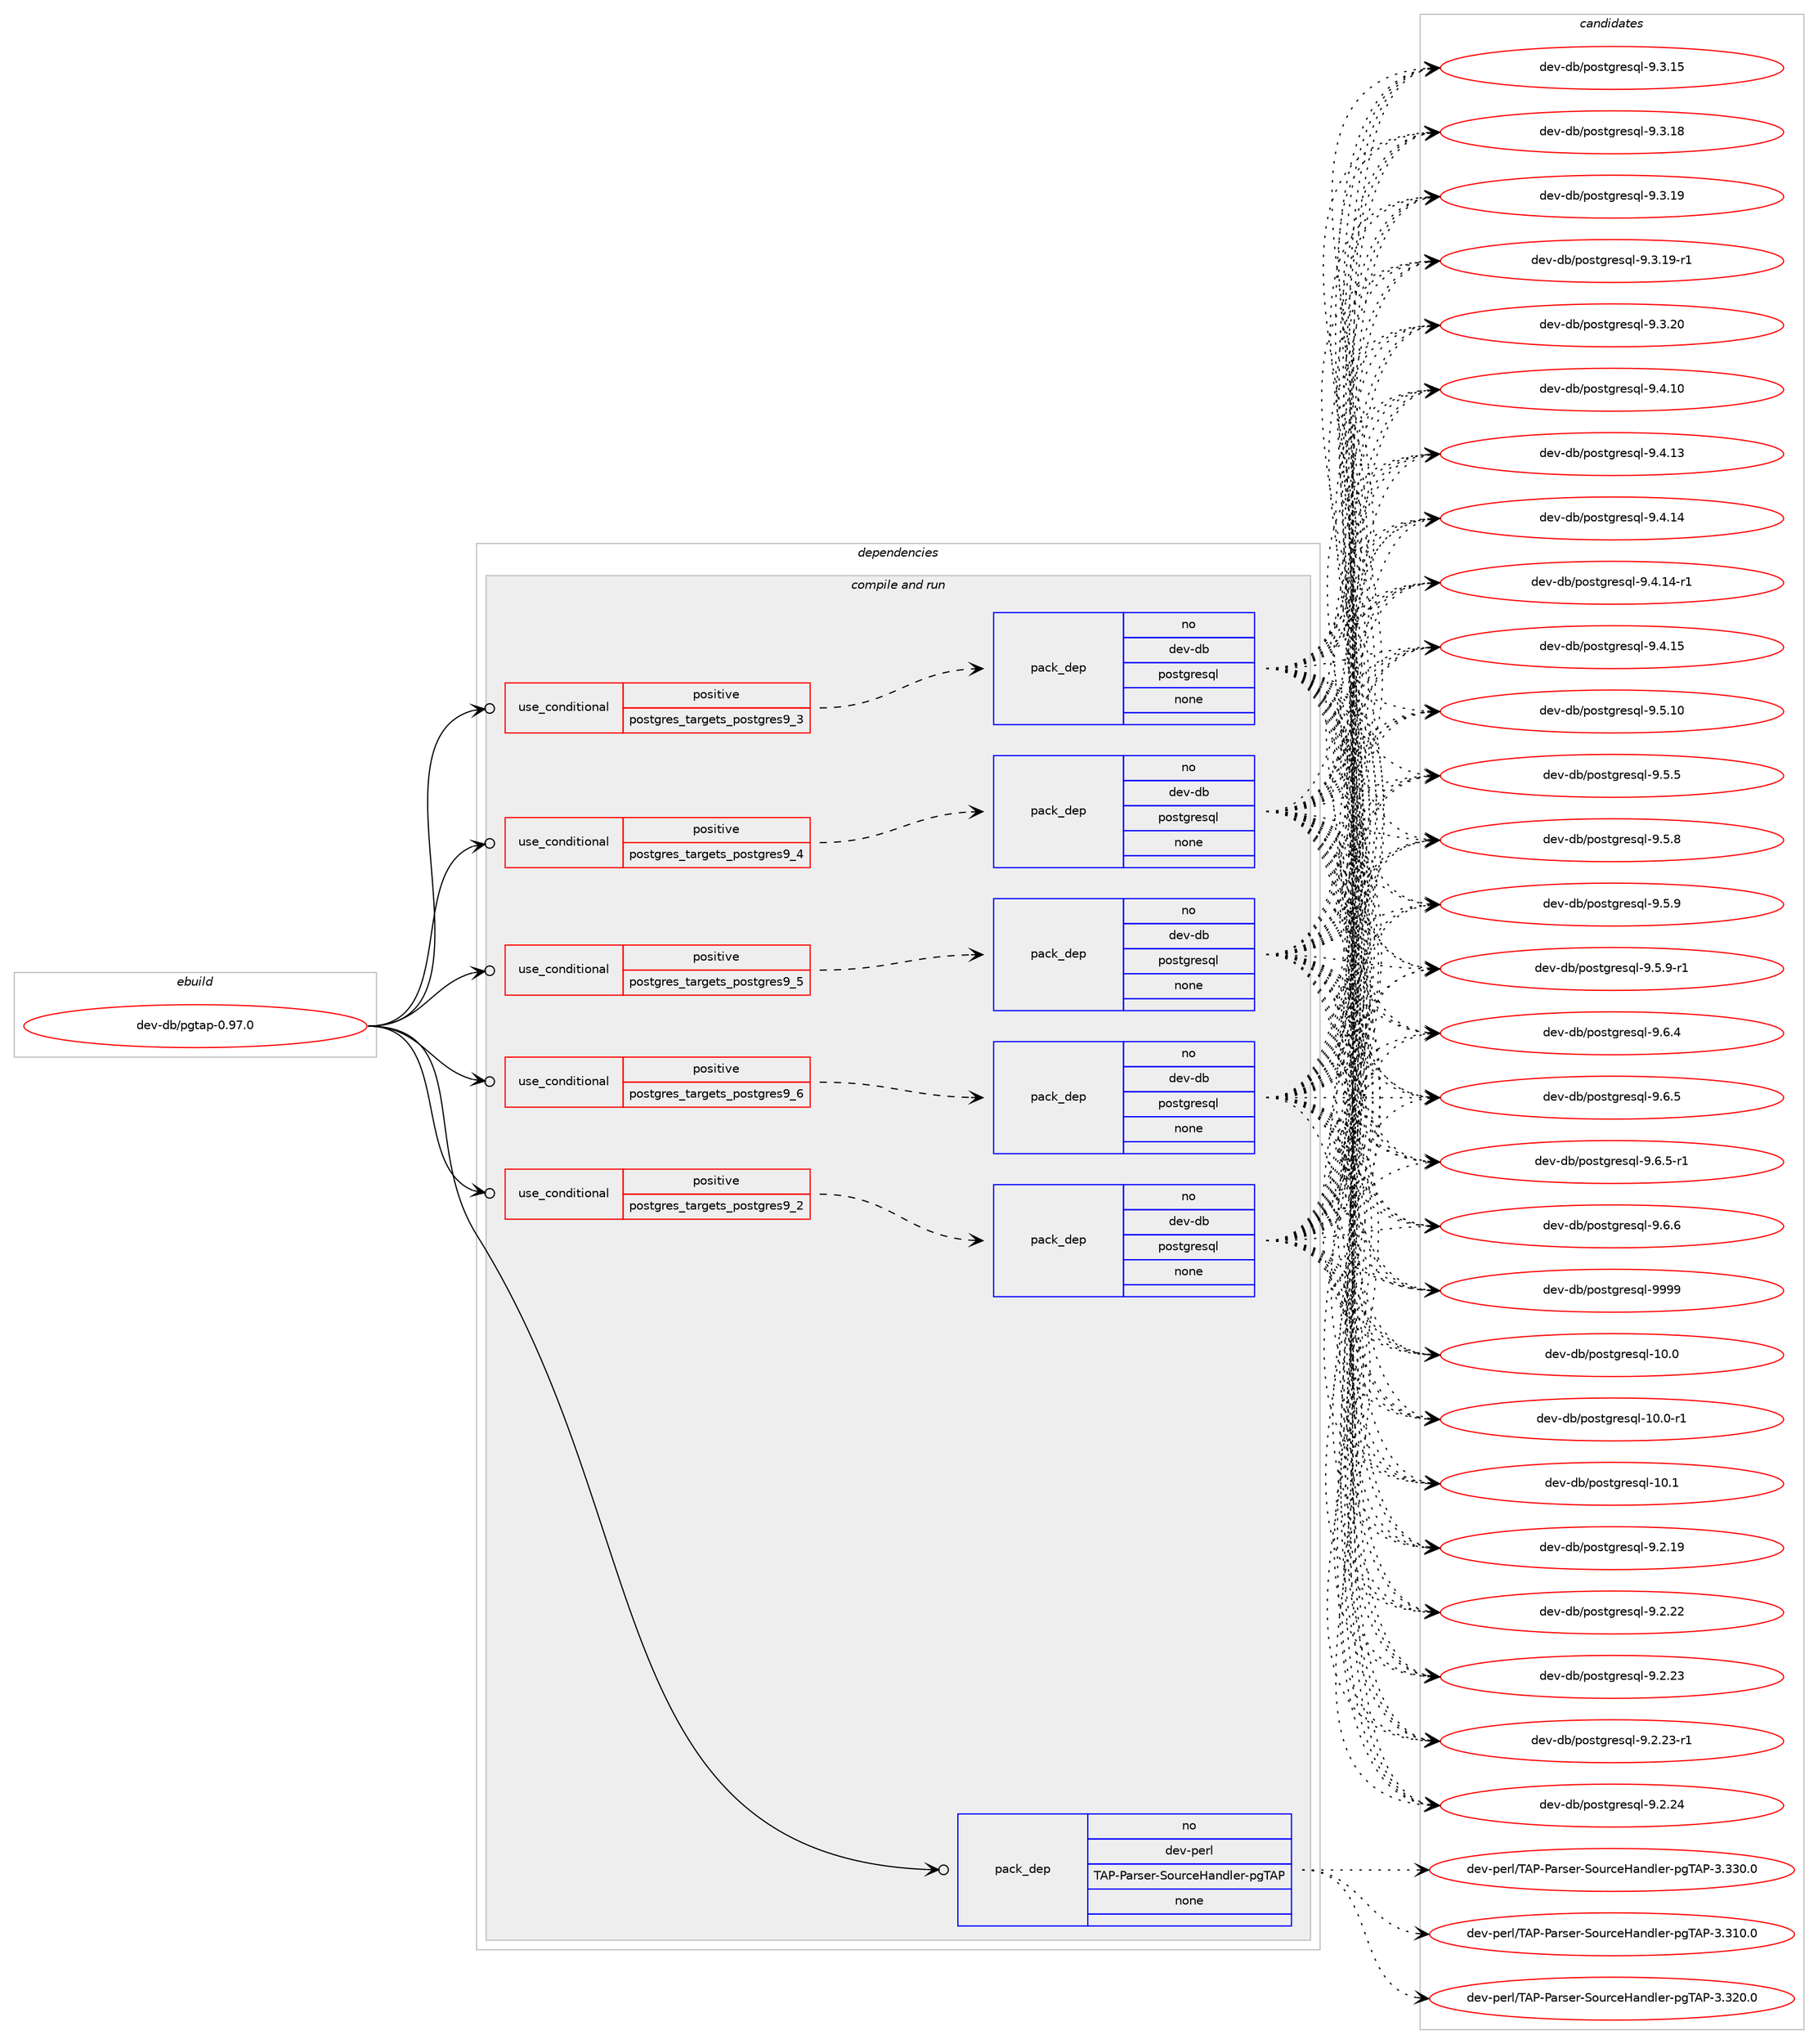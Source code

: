 digraph prolog {

# *************
# Graph options
# *************

newrank=true;
concentrate=true;
compound=true;
graph [rankdir=LR,fontname=Helvetica,fontsize=10,ranksep=1.5];#, ranksep=2.5, nodesep=0.2];
edge  [arrowhead=vee];
node  [fontname=Helvetica,fontsize=10];

# **********
# The ebuild
# **********

subgraph cluster_leftcol {
color=gray;
rank=same;
label=<<i>ebuild</i>>;
id [label="dev-db/pgtap-0.97.0", color=red, width=4, href="../dev-db/pgtap-0.97.0.svg"];
}

# ****************
# The dependencies
# ****************

subgraph cluster_midcol {
color=gray;
label=<<i>dependencies</i>>;
subgraph cluster_compile {
fillcolor="#eeeeee";
style=filled;
label=<<i>compile</i>>;
}
subgraph cluster_compileandrun {
fillcolor="#eeeeee";
style=filled;
label=<<i>compile and run</i>>;
subgraph cond16539 {
dependency68818 [label=<<TABLE BORDER="0" CELLBORDER="1" CELLSPACING="0" CELLPADDING="4"><TR><TD ROWSPAN="3" CELLPADDING="10">use_conditional</TD></TR><TR><TD>positive</TD></TR><TR><TD>postgres_targets_postgres9_2</TD></TR></TABLE>>, shape=none, color=red];
subgraph pack50754 {
dependency68819 [label=<<TABLE BORDER="0" CELLBORDER="1" CELLSPACING="0" CELLPADDING="4" WIDTH="220"><TR><TD ROWSPAN="6" CELLPADDING="30">pack_dep</TD></TR><TR><TD WIDTH="110">no</TD></TR><TR><TD>dev-db</TD></TR><TR><TD>postgresql</TD></TR><TR><TD>none</TD></TR><TR><TD></TD></TR></TABLE>>, shape=none, color=blue];
}
dependency68818:e -> dependency68819:w [weight=20,style="dashed",arrowhead="vee"];
}
id:e -> dependency68818:w [weight=20,style="solid",arrowhead="odotvee"];
subgraph cond16540 {
dependency68820 [label=<<TABLE BORDER="0" CELLBORDER="1" CELLSPACING="0" CELLPADDING="4"><TR><TD ROWSPAN="3" CELLPADDING="10">use_conditional</TD></TR><TR><TD>positive</TD></TR><TR><TD>postgres_targets_postgres9_3</TD></TR></TABLE>>, shape=none, color=red];
subgraph pack50755 {
dependency68821 [label=<<TABLE BORDER="0" CELLBORDER="1" CELLSPACING="0" CELLPADDING="4" WIDTH="220"><TR><TD ROWSPAN="6" CELLPADDING="30">pack_dep</TD></TR><TR><TD WIDTH="110">no</TD></TR><TR><TD>dev-db</TD></TR><TR><TD>postgresql</TD></TR><TR><TD>none</TD></TR><TR><TD></TD></TR></TABLE>>, shape=none, color=blue];
}
dependency68820:e -> dependency68821:w [weight=20,style="dashed",arrowhead="vee"];
}
id:e -> dependency68820:w [weight=20,style="solid",arrowhead="odotvee"];
subgraph cond16541 {
dependency68822 [label=<<TABLE BORDER="0" CELLBORDER="1" CELLSPACING="0" CELLPADDING="4"><TR><TD ROWSPAN="3" CELLPADDING="10">use_conditional</TD></TR><TR><TD>positive</TD></TR><TR><TD>postgres_targets_postgres9_4</TD></TR></TABLE>>, shape=none, color=red];
subgraph pack50756 {
dependency68823 [label=<<TABLE BORDER="0" CELLBORDER="1" CELLSPACING="0" CELLPADDING="4" WIDTH="220"><TR><TD ROWSPAN="6" CELLPADDING="30">pack_dep</TD></TR><TR><TD WIDTH="110">no</TD></TR><TR><TD>dev-db</TD></TR><TR><TD>postgresql</TD></TR><TR><TD>none</TD></TR><TR><TD></TD></TR></TABLE>>, shape=none, color=blue];
}
dependency68822:e -> dependency68823:w [weight=20,style="dashed",arrowhead="vee"];
}
id:e -> dependency68822:w [weight=20,style="solid",arrowhead="odotvee"];
subgraph cond16542 {
dependency68824 [label=<<TABLE BORDER="0" CELLBORDER="1" CELLSPACING="0" CELLPADDING="4"><TR><TD ROWSPAN="3" CELLPADDING="10">use_conditional</TD></TR><TR><TD>positive</TD></TR><TR><TD>postgres_targets_postgres9_5</TD></TR></TABLE>>, shape=none, color=red];
subgraph pack50757 {
dependency68825 [label=<<TABLE BORDER="0" CELLBORDER="1" CELLSPACING="0" CELLPADDING="4" WIDTH="220"><TR><TD ROWSPAN="6" CELLPADDING="30">pack_dep</TD></TR><TR><TD WIDTH="110">no</TD></TR><TR><TD>dev-db</TD></TR><TR><TD>postgresql</TD></TR><TR><TD>none</TD></TR><TR><TD></TD></TR></TABLE>>, shape=none, color=blue];
}
dependency68824:e -> dependency68825:w [weight=20,style="dashed",arrowhead="vee"];
}
id:e -> dependency68824:w [weight=20,style="solid",arrowhead="odotvee"];
subgraph cond16543 {
dependency68826 [label=<<TABLE BORDER="0" CELLBORDER="1" CELLSPACING="0" CELLPADDING="4"><TR><TD ROWSPAN="3" CELLPADDING="10">use_conditional</TD></TR><TR><TD>positive</TD></TR><TR><TD>postgres_targets_postgres9_6</TD></TR></TABLE>>, shape=none, color=red];
subgraph pack50758 {
dependency68827 [label=<<TABLE BORDER="0" CELLBORDER="1" CELLSPACING="0" CELLPADDING="4" WIDTH="220"><TR><TD ROWSPAN="6" CELLPADDING="30">pack_dep</TD></TR><TR><TD WIDTH="110">no</TD></TR><TR><TD>dev-db</TD></TR><TR><TD>postgresql</TD></TR><TR><TD>none</TD></TR><TR><TD></TD></TR></TABLE>>, shape=none, color=blue];
}
dependency68826:e -> dependency68827:w [weight=20,style="dashed",arrowhead="vee"];
}
id:e -> dependency68826:w [weight=20,style="solid",arrowhead="odotvee"];
subgraph pack50759 {
dependency68828 [label=<<TABLE BORDER="0" CELLBORDER="1" CELLSPACING="0" CELLPADDING="4" WIDTH="220"><TR><TD ROWSPAN="6" CELLPADDING="30">pack_dep</TD></TR><TR><TD WIDTH="110">no</TD></TR><TR><TD>dev-perl</TD></TR><TR><TD>TAP-Parser-SourceHandler-pgTAP</TD></TR><TR><TD>none</TD></TR><TR><TD></TD></TR></TABLE>>, shape=none, color=blue];
}
id:e -> dependency68828:w [weight=20,style="solid",arrowhead="odotvee"];
}
subgraph cluster_run {
fillcolor="#eeeeee";
style=filled;
label=<<i>run</i>>;
}
}

# **************
# The candidates
# **************

subgraph cluster_choices {
rank=same;
color=gray;
label=<<i>candidates</i>>;

subgraph choice50754 {
color=black;
nodesep=1;
choice1001011184510098471121111151161031141011151131084549484648 [label="dev-db/postgresql-10.0", color=red, width=4,href="../dev-db/postgresql-10.0.svg"];
choice10010111845100984711211111511610311410111511310845494846484511449 [label="dev-db/postgresql-10.0-r1", color=red, width=4,href="../dev-db/postgresql-10.0-r1.svg"];
choice1001011184510098471121111151161031141011151131084549484649 [label="dev-db/postgresql-10.1", color=red, width=4,href="../dev-db/postgresql-10.1.svg"];
choice10010111845100984711211111511610311410111511310845574650464957 [label="dev-db/postgresql-9.2.19", color=red, width=4,href="../dev-db/postgresql-9.2.19.svg"];
choice10010111845100984711211111511610311410111511310845574650465050 [label="dev-db/postgresql-9.2.22", color=red, width=4,href="../dev-db/postgresql-9.2.22.svg"];
choice10010111845100984711211111511610311410111511310845574650465051 [label="dev-db/postgresql-9.2.23", color=red, width=4,href="../dev-db/postgresql-9.2.23.svg"];
choice100101118451009847112111115116103114101115113108455746504650514511449 [label="dev-db/postgresql-9.2.23-r1", color=red, width=4,href="../dev-db/postgresql-9.2.23-r1.svg"];
choice10010111845100984711211111511610311410111511310845574650465052 [label="dev-db/postgresql-9.2.24", color=red, width=4,href="../dev-db/postgresql-9.2.24.svg"];
choice10010111845100984711211111511610311410111511310845574651464953 [label="dev-db/postgresql-9.3.15", color=red, width=4,href="../dev-db/postgresql-9.3.15.svg"];
choice10010111845100984711211111511610311410111511310845574651464956 [label="dev-db/postgresql-9.3.18", color=red, width=4,href="../dev-db/postgresql-9.3.18.svg"];
choice10010111845100984711211111511610311410111511310845574651464957 [label="dev-db/postgresql-9.3.19", color=red, width=4,href="../dev-db/postgresql-9.3.19.svg"];
choice100101118451009847112111115116103114101115113108455746514649574511449 [label="dev-db/postgresql-9.3.19-r1", color=red, width=4,href="../dev-db/postgresql-9.3.19-r1.svg"];
choice10010111845100984711211111511610311410111511310845574651465048 [label="dev-db/postgresql-9.3.20", color=red, width=4,href="../dev-db/postgresql-9.3.20.svg"];
choice10010111845100984711211111511610311410111511310845574652464948 [label="dev-db/postgresql-9.4.10", color=red, width=4,href="../dev-db/postgresql-9.4.10.svg"];
choice10010111845100984711211111511610311410111511310845574652464951 [label="dev-db/postgresql-9.4.13", color=red, width=4,href="../dev-db/postgresql-9.4.13.svg"];
choice10010111845100984711211111511610311410111511310845574652464952 [label="dev-db/postgresql-9.4.14", color=red, width=4,href="../dev-db/postgresql-9.4.14.svg"];
choice100101118451009847112111115116103114101115113108455746524649524511449 [label="dev-db/postgresql-9.4.14-r1", color=red, width=4,href="../dev-db/postgresql-9.4.14-r1.svg"];
choice10010111845100984711211111511610311410111511310845574652464953 [label="dev-db/postgresql-9.4.15", color=red, width=4,href="../dev-db/postgresql-9.4.15.svg"];
choice10010111845100984711211111511610311410111511310845574653464948 [label="dev-db/postgresql-9.5.10", color=red, width=4,href="../dev-db/postgresql-9.5.10.svg"];
choice100101118451009847112111115116103114101115113108455746534653 [label="dev-db/postgresql-9.5.5", color=red, width=4,href="../dev-db/postgresql-9.5.5.svg"];
choice100101118451009847112111115116103114101115113108455746534656 [label="dev-db/postgresql-9.5.8", color=red, width=4,href="../dev-db/postgresql-9.5.8.svg"];
choice100101118451009847112111115116103114101115113108455746534657 [label="dev-db/postgresql-9.5.9", color=red, width=4,href="../dev-db/postgresql-9.5.9.svg"];
choice1001011184510098471121111151161031141011151131084557465346574511449 [label="dev-db/postgresql-9.5.9-r1", color=red, width=4,href="../dev-db/postgresql-9.5.9-r1.svg"];
choice100101118451009847112111115116103114101115113108455746544652 [label="dev-db/postgresql-9.6.4", color=red, width=4,href="../dev-db/postgresql-9.6.4.svg"];
choice100101118451009847112111115116103114101115113108455746544653 [label="dev-db/postgresql-9.6.5", color=red, width=4,href="../dev-db/postgresql-9.6.5.svg"];
choice1001011184510098471121111151161031141011151131084557465446534511449 [label="dev-db/postgresql-9.6.5-r1", color=red, width=4,href="../dev-db/postgresql-9.6.5-r1.svg"];
choice100101118451009847112111115116103114101115113108455746544654 [label="dev-db/postgresql-9.6.6", color=red, width=4,href="../dev-db/postgresql-9.6.6.svg"];
choice1001011184510098471121111151161031141011151131084557575757 [label="dev-db/postgresql-9999", color=red, width=4,href="../dev-db/postgresql-9999.svg"];
dependency68819:e -> choice1001011184510098471121111151161031141011151131084549484648:w [style=dotted,weight="100"];
dependency68819:e -> choice10010111845100984711211111511610311410111511310845494846484511449:w [style=dotted,weight="100"];
dependency68819:e -> choice1001011184510098471121111151161031141011151131084549484649:w [style=dotted,weight="100"];
dependency68819:e -> choice10010111845100984711211111511610311410111511310845574650464957:w [style=dotted,weight="100"];
dependency68819:e -> choice10010111845100984711211111511610311410111511310845574650465050:w [style=dotted,weight="100"];
dependency68819:e -> choice10010111845100984711211111511610311410111511310845574650465051:w [style=dotted,weight="100"];
dependency68819:e -> choice100101118451009847112111115116103114101115113108455746504650514511449:w [style=dotted,weight="100"];
dependency68819:e -> choice10010111845100984711211111511610311410111511310845574650465052:w [style=dotted,weight="100"];
dependency68819:e -> choice10010111845100984711211111511610311410111511310845574651464953:w [style=dotted,weight="100"];
dependency68819:e -> choice10010111845100984711211111511610311410111511310845574651464956:w [style=dotted,weight="100"];
dependency68819:e -> choice10010111845100984711211111511610311410111511310845574651464957:w [style=dotted,weight="100"];
dependency68819:e -> choice100101118451009847112111115116103114101115113108455746514649574511449:w [style=dotted,weight="100"];
dependency68819:e -> choice10010111845100984711211111511610311410111511310845574651465048:w [style=dotted,weight="100"];
dependency68819:e -> choice10010111845100984711211111511610311410111511310845574652464948:w [style=dotted,weight="100"];
dependency68819:e -> choice10010111845100984711211111511610311410111511310845574652464951:w [style=dotted,weight="100"];
dependency68819:e -> choice10010111845100984711211111511610311410111511310845574652464952:w [style=dotted,weight="100"];
dependency68819:e -> choice100101118451009847112111115116103114101115113108455746524649524511449:w [style=dotted,weight="100"];
dependency68819:e -> choice10010111845100984711211111511610311410111511310845574652464953:w [style=dotted,weight="100"];
dependency68819:e -> choice10010111845100984711211111511610311410111511310845574653464948:w [style=dotted,weight="100"];
dependency68819:e -> choice100101118451009847112111115116103114101115113108455746534653:w [style=dotted,weight="100"];
dependency68819:e -> choice100101118451009847112111115116103114101115113108455746534656:w [style=dotted,weight="100"];
dependency68819:e -> choice100101118451009847112111115116103114101115113108455746534657:w [style=dotted,weight="100"];
dependency68819:e -> choice1001011184510098471121111151161031141011151131084557465346574511449:w [style=dotted,weight="100"];
dependency68819:e -> choice100101118451009847112111115116103114101115113108455746544652:w [style=dotted,weight="100"];
dependency68819:e -> choice100101118451009847112111115116103114101115113108455746544653:w [style=dotted,weight="100"];
dependency68819:e -> choice1001011184510098471121111151161031141011151131084557465446534511449:w [style=dotted,weight="100"];
dependency68819:e -> choice100101118451009847112111115116103114101115113108455746544654:w [style=dotted,weight="100"];
dependency68819:e -> choice1001011184510098471121111151161031141011151131084557575757:w [style=dotted,weight="100"];
}
subgraph choice50755 {
color=black;
nodesep=1;
choice1001011184510098471121111151161031141011151131084549484648 [label="dev-db/postgresql-10.0", color=red, width=4,href="../dev-db/postgresql-10.0.svg"];
choice10010111845100984711211111511610311410111511310845494846484511449 [label="dev-db/postgresql-10.0-r1", color=red, width=4,href="../dev-db/postgresql-10.0-r1.svg"];
choice1001011184510098471121111151161031141011151131084549484649 [label="dev-db/postgresql-10.1", color=red, width=4,href="../dev-db/postgresql-10.1.svg"];
choice10010111845100984711211111511610311410111511310845574650464957 [label="dev-db/postgresql-9.2.19", color=red, width=4,href="../dev-db/postgresql-9.2.19.svg"];
choice10010111845100984711211111511610311410111511310845574650465050 [label="dev-db/postgresql-9.2.22", color=red, width=4,href="../dev-db/postgresql-9.2.22.svg"];
choice10010111845100984711211111511610311410111511310845574650465051 [label="dev-db/postgresql-9.2.23", color=red, width=4,href="../dev-db/postgresql-9.2.23.svg"];
choice100101118451009847112111115116103114101115113108455746504650514511449 [label="dev-db/postgresql-9.2.23-r1", color=red, width=4,href="../dev-db/postgresql-9.2.23-r1.svg"];
choice10010111845100984711211111511610311410111511310845574650465052 [label="dev-db/postgresql-9.2.24", color=red, width=4,href="../dev-db/postgresql-9.2.24.svg"];
choice10010111845100984711211111511610311410111511310845574651464953 [label="dev-db/postgresql-9.3.15", color=red, width=4,href="../dev-db/postgresql-9.3.15.svg"];
choice10010111845100984711211111511610311410111511310845574651464956 [label="dev-db/postgresql-9.3.18", color=red, width=4,href="../dev-db/postgresql-9.3.18.svg"];
choice10010111845100984711211111511610311410111511310845574651464957 [label="dev-db/postgresql-9.3.19", color=red, width=4,href="../dev-db/postgresql-9.3.19.svg"];
choice100101118451009847112111115116103114101115113108455746514649574511449 [label="dev-db/postgresql-9.3.19-r1", color=red, width=4,href="../dev-db/postgresql-9.3.19-r1.svg"];
choice10010111845100984711211111511610311410111511310845574651465048 [label="dev-db/postgresql-9.3.20", color=red, width=4,href="../dev-db/postgresql-9.3.20.svg"];
choice10010111845100984711211111511610311410111511310845574652464948 [label="dev-db/postgresql-9.4.10", color=red, width=4,href="../dev-db/postgresql-9.4.10.svg"];
choice10010111845100984711211111511610311410111511310845574652464951 [label="dev-db/postgresql-9.4.13", color=red, width=4,href="../dev-db/postgresql-9.4.13.svg"];
choice10010111845100984711211111511610311410111511310845574652464952 [label="dev-db/postgresql-9.4.14", color=red, width=4,href="../dev-db/postgresql-9.4.14.svg"];
choice100101118451009847112111115116103114101115113108455746524649524511449 [label="dev-db/postgresql-9.4.14-r1", color=red, width=4,href="../dev-db/postgresql-9.4.14-r1.svg"];
choice10010111845100984711211111511610311410111511310845574652464953 [label="dev-db/postgresql-9.4.15", color=red, width=4,href="../dev-db/postgresql-9.4.15.svg"];
choice10010111845100984711211111511610311410111511310845574653464948 [label="dev-db/postgresql-9.5.10", color=red, width=4,href="../dev-db/postgresql-9.5.10.svg"];
choice100101118451009847112111115116103114101115113108455746534653 [label="dev-db/postgresql-9.5.5", color=red, width=4,href="../dev-db/postgresql-9.5.5.svg"];
choice100101118451009847112111115116103114101115113108455746534656 [label="dev-db/postgresql-9.5.8", color=red, width=4,href="../dev-db/postgresql-9.5.8.svg"];
choice100101118451009847112111115116103114101115113108455746534657 [label="dev-db/postgresql-9.5.9", color=red, width=4,href="../dev-db/postgresql-9.5.9.svg"];
choice1001011184510098471121111151161031141011151131084557465346574511449 [label="dev-db/postgresql-9.5.9-r1", color=red, width=4,href="../dev-db/postgresql-9.5.9-r1.svg"];
choice100101118451009847112111115116103114101115113108455746544652 [label="dev-db/postgresql-9.6.4", color=red, width=4,href="../dev-db/postgresql-9.6.4.svg"];
choice100101118451009847112111115116103114101115113108455746544653 [label="dev-db/postgresql-9.6.5", color=red, width=4,href="../dev-db/postgresql-9.6.5.svg"];
choice1001011184510098471121111151161031141011151131084557465446534511449 [label="dev-db/postgresql-9.6.5-r1", color=red, width=4,href="../dev-db/postgresql-9.6.5-r1.svg"];
choice100101118451009847112111115116103114101115113108455746544654 [label="dev-db/postgresql-9.6.6", color=red, width=4,href="../dev-db/postgresql-9.6.6.svg"];
choice1001011184510098471121111151161031141011151131084557575757 [label="dev-db/postgresql-9999", color=red, width=4,href="../dev-db/postgresql-9999.svg"];
dependency68821:e -> choice1001011184510098471121111151161031141011151131084549484648:w [style=dotted,weight="100"];
dependency68821:e -> choice10010111845100984711211111511610311410111511310845494846484511449:w [style=dotted,weight="100"];
dependency68821:e -> choice1001011184510098471121111151161031141011151131084549484649:w [style=dotted,weight="100"];
dependency68821:e -> choice10010111845100984711211111511610311410111511310845574650464957:w [style=dotted,weight="100"];
dependency68821:e -> choice10010111845100984711211111511610311410111511310845574650465050:w [style=dotted,weight="100"];
dependency68821:e -> choice10010111845100984711211111511610311410111511310845574650465051:w [style=dotted,weight="100"];
dependency68821:e -> choice100101118451009847112111115116103114101115113108455746504650514511449:w [style=dotted,weight="100"];
dependency68821:e -> choice10010111845100984711211111511610311410111511310845574650465052:w [style=dotted,weight="100"];
dependency68821:e -> choice10010111845100984711211111511610311410111511310845574651464953:w [style=dotted,weight="100"];
dependency68821:e -> choice10010111845100984711211111511610311410111511310845574651464956:w [style=dotted,weight="100"];
dependency68821:e -> choice10010111845100984711211111511610311410111511310845574651464957:w [style=dotted,weight="100"];
dependency68821:e -> choice100101118451009847112111115116103114101115113108455746514649574511449:w [style=dotted,weight="100"];
dependency68821:e -> choice10010111845100984711211111511610311410111511310845574651465048:w [style=dotted,weight="100"];
dependency68821:e -> choice10010111845100984711211111511610311410111511310845574652464948:w [style=dotted,weight="100"];
dependency68821:e -> choice10010111845100984711211111511610311410111511310845574652464951:w [style=dotted,weight="100"];
dependency68821:e -> choice10010111845100984711211111511610311410111511310845574652464952:w [style=dotted,weight="100"];
dependency68821:e -> choice100101118451009847112111115116103114101115113108455746524649524511449:w [style=dotted,weight="100"];
dependency68821:e -> choice10010111845100984711211111511610311410111511310845574652464953:w [style=dotted,weight="100"];
dependency68821:e -> choice10010111845100984711211111511610311410111511310845574653464948:w [style=dotted,weight="100"];
dependency68821:e -> choice100101118451009847112111115116103114101115113108455746534653:w [style=dotted,weight="100"];
dependency68821:e -> choice100101118451009847112111115116103114101115113108455746534656:w [style=dotted,weight="100"];
dependency68821:e -> choice100101118451009847112111115116103114101115113108455746534657:w [style=dotted,weight="100"];
dependency68821:e -> choice1001011184510098471121111151161031141011151131084557465346574511449:w [style=dotted,weight="100"];
dependency68821:e -> choice100101118451009847112111115116103114101115113108455746544652:w [style=dotted,weight="100"];
dependency68821:e -> choice100101118451009847112111115116103114101115113108455746544653:w [style=dotted,weight="100"];
dependency68821:e -> choice1001011184510098471121111151161031141011151131084557465446534511449:w [style=dotted,weight="100"];
dependency68821:e -> choice100101118451009847112111115116103114101115113108455746544654:w [style=dotted,weight="100"];
dependency68821:e -> choice1001011184510098471121111151161031141011151131084557575757:w [style=dotted,weight="100"];
}
subgraph choice50756 {
color=black;
nodesep=1;
choice1001011184510098471121111151161031141011151131084549484648 [label="dev-db/postgresql-10.0", color=red, width=4,href="../dev-db/postgresql-10.0.svg"];
choice10010111845100984711211111511610311410111511310845494846484511449 [label="dev-db/postgresql-10.0-r1", color=red, width=4,href="../dev-db/postgresql-10.0-r1.svg"];
choice1001011184510098471121111151161031141011151131084549484649 [label="dev-db/postgresql-10.1", color=red, width=4,href="../dev-db/postgresql-10.1.svg"];
choice10010111845100984711211111511610311410111511310845574650464957 [label="dev-db/postgresql-9.2.19", color=red, width=4,href="../dev-db/postgresql-9.2.19.svg"];
choice10010111845100984711211111511610311410111511310845574650465050 [label="dev-db/postgresql-9.2.22", color=red, width=4,href="../dev-db/postgresql-9.2.22.svg"];
choice10010111845100984711211111511610311410111511310845574650465051 [label="dev-db/postgresql-9.2.23", color=red, width=4,href="../dev-db/postgresql-9.2.23.svg"];
choice100101118451009847112111115116103114101115113108455746504650514511449 [label="dev-db/postgresql-9.2.23-r1", color=red, width=4,href="../dev-db/postgresql-9.2.23-r1.svg"];
choice10010111845100984711211111511610311410111511310845574650465052 [label="dev-db/postgresql-9.2.24", color=red, width=4,href="../dev-db/postgresql-9.2.24.svg"];
choice10010111845100984711211111511610311410111511310845574651464953 [label="dev-db/postgresql-9.3.15", color=red, width=4,href="../dev-db/postgresql-9.3.15.svg"];
choice10010111845100984711211111511610311410111511310845574651464956 [label="dev-db/postgresql-9.3.18", color=red, width=4,href="../dev-db/postgresql-9.3.18.svg"];
choice10010111845100984711211111511610311410111511310845574651464957 [label="dev-db/postgresql-9.3.19", color=red, width=4,href="../dev-db/postgresql-9.3.19.svg"];
choice100101118451009847112111115116103114101115113108455746514649574511449 [label="dev-db/postgresql-9.3.19-r1", color=red, width=4,href="../dev-db/postgresql-9.3.19-r1.svg"];
choice10010111845100984711211111511610311410111511310845574651465048 [label="dev-db/postgresql-9.3.20", color=red, width=4,href="../dev-db/postgresql-9.3.20.svg"];
choice10010111845100984711211111511610311410111511310845574652464948 [label="dev-db/postgresql-9.4.10", color=red, width=4,href="../dev-db/postgresql-9.4.10.svg"];
choice10010111845100984711211111511610311410111511310845574652464951 [label="dev-db/postgresql-9.4.13", color=red, width=4,href="../dev-db/postgresql-9.4.13.svg"];
choice10010111845100984711211111511610311410111511310845574652464952 [label="dev-db/postgresql-9.4.14", color=red, width=4,href="../dev-db/postgresql-9.4.14.svg"];
choice100101118451009847112111115116103114101115113108455746524649524511449 [label="dev-db/postgresql-9.4.14-r1", color=red, width=4,href="../dev-db/postgresql-9.4.14-r1.svg"];
choice10010111845100984711211111511610311410111511310845574652464953 [label="dev-db/postgresql-9.4.15", color=red, width=4,href="../dev-db/postgresql-9.4.15.svg"];
choice10010111845100984711211111511610311410111511310845574653464948 [label="dev-db/postgresql-9.5.10", color=red, width=4,href="../dev-db/postgresql-9.5.10.svg"];
choice100101118451009847112111115116103114101115113108455746534653 [label="dev-db/postgresql-9.5.5", color=red, width=4,href="../dev-db/postgresql-9.5.5.svg"];
choice100101118451009847112111115116103114101115113108455746534656 [label="dev-db/postgresql-9.5.8", color=red, width=4,href="../dev-db/postgresql-9.5.8.svg"];
choice100101118451009847112111115116103114101115113108455746534657 [label="dev-db/postgresql-9.5.9", color=red, width=4,href="../dev-db/postgresql-9.5.9.svg"];
choice1001011184510098471121111151161031141011151131084557465346574511449 [label="dev-db/postgresql-9.5.9-r1", color=red, width=4,href="../dev-db/postgresql-9.5.9-r1.svg"];
choice100101118451009847112111115116103114101115113108455746544652 [label="dev-db/postgresql-9.6.4", color=red, width=4,href="../dev-db/postgresql-9.6.4.svg"];
choice100101118451009847112111115116103114101115113108455746544653 [label="dev-db/postgresql-9.6.5", color=red, width=4,href="../dev-db/postgresql-9.6.5.svg"];
choice1001011184510098471121111151161031141011151131084557465446534511449 [label="dev-db/postgresql-9.6.5-r1", color=red, width=4,href="../dev-db/postgresql-9.6.5-r1.svg"];
choice100101118451009847112111115116103114101115113108455746544654 [label="dev-db/postgresql-9.6.6", color=red, width=4,href="../dev-db/postgresql-9.6.6.svg"];
choice1001011184510098471121111151161031141011151131084557575757 [label="dev-db/postgresql-9999", color=red, width=4,href="../dev-db/postgresql-9999.svg"];
dependency68823:e -> choice1001011184510098471121111151161031141011151131084549484648:w [style=dotted,weight="100"];
dependency68823:e -> choice10010111845100984711211111511610311410111511310845494846484511449:w [style=dotted,weight="100"];
dependency68823:e -> choice1001011184510098471121111151161031141011151131084549484649:w [style=dotted,weight="100"];
dependency68823:e -> choice10010111845100984711211111511610311410111511310845574650464957:w [style=dotted,weight="100"];
dependency68823:e -> choice10010111845100984711211111511610311410111511310845574650465050:w [style=dotted,weight="100"];
dependency68823:e -> choice10010111845100984711211111511610311410111511310845574650465051:w [style=dotted,weight="100"];
dependency68823:e -> choice100101118451009847112111115116103114101115113108455746504650514511449:w [style=dotted,weight="100"];
dependency68823:e -> choice10010111845100984711211111511610311410111511310845574650465052:w [style=dotted,weight="100"];
dependency68823:e -> choice10010111845100984711211111511610311410111511310845574651464953:w [style=dotted,weight="100"];
dependency68823:e -> choice10010111845100984711211111511610311410111511310845574651464956:w [style=dotted,weight="100"];
dependency68823:e -> choice10010111845100984711211111511610311410111511310845574651464957:w [style=dotted,weight="100"];
dependency68823:e -> choice100101118451009847112111115116103114101115113108455746514649574511449:w [style=dotted,weight="100"];
dependency68823:e -> choice10010111845100984711211111511610311410111511310845574651465048:w [style=dotted,weight="100"];
dependency68823:e -> choice10010111845100984711211111511610311410111511310845574652464948:w [style=dotted,weight="100"];
dependency68823:e -> choice10010111845100984711211111511610311410111511310845574652464951:w [style=dotted,weight="100"];
dependency68823:e -> choice10010111845100984711211111511610311410111511310845574652464952:w [style=dotted,weight="100"];
dependency68823:e -> choice100101118451009847112111115116103114101115113108455746524649524511449:w [style=dotted,weight="100"];
dependency68823:e -> choice10010111845100984711211111511610311410111511310845574652464953:w [style=dotted,weight="100"];
dependency68823:e -> choice10010111845100984711211111511610311410111511310845574653464948:w [style=dotted,weight="100"];
dependency68823:e -> choice100101118451009847112111115116103114101115113108455746534653:w [style=dotted,weight="100"];
dependency68823:e -> choice100101118451009847112111115116103114101115113108455746534656:w [style=dotted,weight="100"];
dependency68823:e -> choice100101118451009847112111115116103114101115113108455746534657:w [style=dotted,weight="100"];
dependency68823:e -> choice1001011184510098471121111151161031141011151131084557465346574511449:w [style=dotted,weight="100"];
dependency68823:e -> choice100101118451009847112111115116103114101115113108455746544652:w [style=dotted,weight="100"];
dependency68823:e -> choice100101118451009847112111115116103114101115113108455746544653:w [style=dotted,weight="100"];
dependency68823:e -> choice1001011184510098471121111151161031141011151131084557465446534511449:w [style=dotted,weight="100"];
dependency68823:e -> choice100101118451009847112111115116103114101115113108455746544654:w [style=dotted,weight="100"];
dependency68823:e -> choice1001011184510098471121111151161031141011151131084557575757:w [style=dotted,weight="100"];
}
subgraph choice50757 {
color=black;
nodesep=1;
choice1001011184510098471121111151161031141011151131084549484648 [label="dev-db/postgresql-10.0", color=red, width=4,href="../dev-db/postgresql-10.0.svg"];
choice10010111845100984711211111511610311410111511310845494846484511449 [label="dev-db/postgresql-10.0-r1", color=red, width=4,href="../dev-db/postgresql-10.0-r1.svg"];
choice1001011184510098471121111151161031141011151131084549484649 [label="dev-db/postgresql-10.1", color=red, width=4,href="../dev-db/postgresql-10.1.svg"];
choice10010111845100984711211111511610311410111511310845574650464957 [label="dev-db/postgresql-9.2.19", color=red, width=4,href="../dev-db/postgresql-9.2.19.svg"];
choice10010111845100984711211111511610311410111511310845574650465050 [label="dev-db/postgresql-9.2.22", color=red, width=4,href="../dev-db/postgresql-9.2.22.svg"];
choice10010111845100984711211111511610311410111511310845574650465051 [label="dev-db/postgresql-9.2.23", color=red, width=4,href="../dev-db/postgresql-9.2.23.svg"];
choice100101118451009847112111115116103114101115113108455746504650514511449 [label="dev-db/postgresql-9.2.23-r1", color=red, width=4,href="../dev-db/postgresql-9.2.23-r1.svg"];
choice10010111845100984711211111511610311410111511310845574650465052 [label="dev-db/postgresql-9.2.24", color=red, width=4,href="../dev-db/postgresql-9.2.24.svg"];
choice10010111845100984711211111511610311410111511310845574651464953 [label="dev-db/postgresql-9.3.15", color=red, width=4,href="../dev-db/postgresql-9.3.15.svg"];
choice10010111845100984711211111511610311410111511310845574651464956 [label="dev-db/postgresql-9.3.18", color=red, width=4,href="../dev-db/postgresql-9.3.18.svg"];
choice10010111845100984711211111511610311410111511310845574651464957 [label="dev-db/postgresql-9.3.19", color=red, width=4,href="../dev-db/postgresql-9.3.19.svg"];
choice100101118451009847112111115116103114101115113108455746514649574511449 [label="dev-db/postgresql-9.3.19-r1", color=red, width=4,href="../dev-db/postgresql-9.3.19-r1.svg"];
choice10010111845100984711211111511610311410111511310845574651465048 [label="dev-db/postgresql-9.3.20", color=red, width=4,href="../dev-db/postgresql-9.3.20.svg"];
choice10010111845100984711211111511610311410111511310845574652464948 [label="dev-db/postgresql-9.4.10", color=red, width=4,href="../dev-db/postgresql-9.4.10.svg"];
choice10010111845100984711211111511610311410111511310845574652464951 [label="dev-db/postgresql-9.4.13", color=red, width=4,href="../dev-db/postgresql-9.4.13.svg"];
choice10010111845100984711211111511610311410111511310845574652464952 [label="dev-db/postgresql-9.4.14", color=red, width=4,href="../dev-db/postgresql-9.4.14.svg"];
choice100101118451009847112111115116103114101115113108455746524649524511449 [label="dev-db/postgresql-9.4.14-r1", color=red, width=4,href="../dev-db/postgresql-9.4.14-r1.svg"];
choice10010111845100984711211111511610311410111511310845574652464953 [label="dev-db/postgresql-9.4.15", color=red, width=4,href="../dev-db/postgresql-9.4.15.svg"];
choice10010111845100984711211111511610311410111511310845574653464948 [label="dev-db/postgresql-9.5.10", color=red, width=4,href="../dev-db/postgresql-9.5.10.svg"];
choice100101118451009847112111115116103114101115113108455746534653 [label="dev-db/postgresql-9.5.5", color=red, width=4,href="../dev-db/postgresql-9.5.5.svg"];
choice100101118451009847112111115116103114101115113108455746534656 [label="dev-db/postgresql-9.5.8", color=red, width=4,href="../dev-db/postgresql-9.5.8.svg"];
choice100101118451009847112111115116103114101115113108455746534657 [label="dev-db/postgresql-9.5.9", color=red, width=4,href="../dev-db/postgresql-9.5.9.svg"];
choice1001011184510098471121111151161031141011151131084557465346574511449 [label="dev-db/postgresql-9.5.9-r1", color=red, width=4,href="../dev-db/postgresql-9.5.9-r1.svg"];
choice100101118451009847112111115116103114101115113108455746544652 [label="dev-db/postgresql-9.6.4", color=red, width=4,href="../dev-db/postgresql-9.6.4.svg"];
choice100101118451009847112111115116103114101115113108455746544653 [label="dev-db/postgresql-9.6.5", color=red, width=4,href="../dev-db/postgresql-9.6.5.svg"];
choice1001011184510098471121111151161031141011151131084557465446534511449 [label="dev-db/postgresql-9.6.5-r1", color=red, width=4,href="../dev-db/postgresql-9.6.5-r1.svg"];
choice100101118451009847112111115116103114101115113108455746544654 [label="dev-db/postgresql-9.6.6", color=red, width=4,href="../dev-db/postgresql-9.6.6.svg"];
choice1001011184510098471121111151161031141011151131084557575757 [label="dev-db/postgresql-9999", color=red, width=4,href="../dev-db/postgresql-9999.svg"];
dependency68825:e -> choice1001011184510098471121111151161031141011151131084549484648:w [style=dotted,weight="100"];
dependency68825:e -> choice10010111845100984711211111511610311410111511310845494846484511449:w [style=dotted,weight="100"];
dependency68825:e -> choice1001011184510098471121111151161031141011151131084549484649:w [style=dotted,weight="100"];
dependency68825:e -> choice10010111845100984711211111511610311410111511310845574650464957:w [style=dotted,weight="100"];
dependency68825:e -> choice10010111845100984711211111511610311410111511310845574650465050:w [style=dotted,weight="100"];
dependency68825:e -> choice10010111845100984711211111511610311410111511310845574650465051:w [style=dotted,weight="100"];
dependency68825:e -> choice100101118451009847112111115116103114101115113108455746504650514511449:w [style=dotted,weight="100"];
dependency68825:e -> choice10010111845100984711211111511610311410111511310845574650465052:w [style=dotted,weight="100"];
dependency68825:e -> choice10010111845100984711211111511610311410111511310845574651464953:w [style=dotted,weight="100"];
dependency68825:e -> choice10010111845100984711211111511610311410111511310845574651464956:w [style=dotted,weight="100"];
dependency68825:e -> choice10010111845100984711211111511610311410111511310845574651464957:w [style=dotted,weight="100"];
dependency68825:e -> choice100101118451009847112111115116103114101115113108455746514649574511449:w [style=dotted,weight="100"];
dependency68825:e -> choice10010111845100984711211111511610311410111511310845574651465048:w [style=dotted,weight="100"];
dependency68825:e -> choice10010111845100984711211111511610311410111511310845574652464948:w [style=dotted,weight="100"];
dependency68825:e -> choice10010111845100984711211111511610311410111511310845574652464951:w [style=dotted,weight="100"];
dependency68825:e -> choice10010111845100984711211111511610311410111511310845574652464952:w [style=dotted,weight="100"];
dependency68825:e -> choice100101118451009847112111115116103114101115113108455746524649524511449:w [style=dotted,weight="100"];
dependency68825:e -> choice10010111845100984711211111511610311410111511310845574652464953:w [style=dotted,weight="100"];
dependency68825:e -> choice10010111845100984711211111511610311410111511310845574653464948:w [style=dotted,weight="100"];
dependency68825:e -> choice100101118451009847112111115116103114101115113108455746534653:w [style=dotted,weight="100"];
dependency68825:e -> choice100101118451009847112111115116103114101115113108455746534656:w [style=dotted,weight="100"];
dependency68825:e -> choice100101118451009847112111115116103114101115113108455746534657:w [style=dotted,weight="100"];
dependency68825:e -> choice1001011184510098471121111151161031141011151131084557465346574511449:w [style=dotted,weight="100"];
dependency68825:e -> choice100101118451009847112111115116103114101115113108455746544652:w [style=dotted,weight="100"];
dependency68825:e -> choice100101118451009847112111115116103114101115113108455746544653:w [style=dotted,weight="100"];
dependency68825:e -> choice1001011184510098471121111151161031141011151131084557465446534511449:w [style=dotted,weight="100"];
dependency68825:e -> choice100101118451009847112111115116103114101115113108455746544654:w [style=dotted,weight="100"];
dependency68825:e -> choice1001011184510098471121111151161031141011151131084557575757:w [style=dotted,weight="100"];
}
subgraph choice50758 {
color=black;
nodesep=1;
choice1001011184510098471121111151161031141011151131084549484648 [label="dev-db/postgresql-10.0", color=red, width=4,href="../dev-db/postgresql-10.0.svg"];
choice10010111845100984711211111511610311410111511310845494846484511449 [label="dev-db/postgresql-10.0-r1", color=red, width=4,href="../dev-db/postgresql-10.0-r1.svg"];
choice1001011184510098471121111151161031141011151131084549484649 [label="dev-db/postgresql-10.1", color=red, width=4,href="../dev-db/postgresql-10.1.svg"];
choice10010111845100984711211111511610311410111511310845574650464957 [label="dev-db/postgresql-9.2.19", color=red, width=4,href="../dev-db/postgresql-9.2.19.svg"];
choice10010111845100984711211111511610311410111511310845574650465050 [label="dev-db/postgresql-9.2.22", color=red, width=4,href="../dev-db/postgresql-9.2.22.svg"];
choice10010111845100984711211111511610311410111511310845574650465051 [label="dev-db/postgresql-9.2.23", color=red, width=4,href="../dev-db/postgresql-9.2.23.svg"];
choice100101118451009847112111115116103114101115113108455746504650514511449 [label="dev-db/postgresql-9.2.23-r1", color=red, width=4,href="../dev-db/postgresql-9.2.23-r1.svg"];
choice10010111845100984711211111511610311410111511310845574650465052 [label="dev-db/postgresql-9.2.24", color=red, width=4,href="../dev-db/postgresql-9.2.24.svg"];
choice10010111845100984711211111511610311410111511310845574651464953 [label="dev-db/postgresql-9.3.15", color=red, width=4,href="../dev-db/postgresql-9.3.15.svg"];
choice10010111845100984711211111511610311410111511310845574651464956 [label="dev-db/postgresql-9.3.18", color=red, width=4,href="../dev-db/postgresql-9.3.18.svg"];
choice10010111845100984711211111511610311410111511310845574651464957 [label="dev-db/postgresql-9.3.19", color=red, width=4,href="../dev-db/postgresql-9.3.19.svg"];
choice100101118451009847112111115116103114101115113108455746514649574511449 [label="dev-db/postgresql-9.3.19-r1", color=red, width=4,href="../dev-db/postgresql-9.3.19-r1.svg"];
choice10010111845100984711211111511610311410111511310845574651465048 [label="dev-db/postgresql-9.3.20", color=red, width=4,href="../dev-db/postgresql-9.3.20.svg"];
choice10010111845100984711211111511610311410111511310845574652464948 [label="dev-db/postgresql-9.4.10", color=red, width=4,href="../dev-db/postgresql-9.4.10.svg"];
choice10010111845100984711211111511610311410111511310845574652464951 [label="dev-db/postgresql-9.4.13", color=red, width=4,href="../dev-db/postgresql-9.4.13.svg"];
choice10010111845100984711211111511610311410111511310845574652464952 [label="dev-db/postgresql-9.4.14", color=red, width=4,href="../dev-db/postgresql-9.4.14.svg"];
choice100101118451009847112111115116103114101115113108455746524649524511449 [label="dev-db/postgresql-9.4.14-r1", color=red, width=4,href="../dev-db/postgresql-9.4.14-r1.svg"];
choice10010111845100984711211111511610311410111511310845574652464953 [label="dev-db/postgresql-9.4.15", color=red, width=4,href="../dev-db/postgresql-9.4.15.svg"];
choice10010111845100984711211111511610311410111511310845574653464948 [label="dev-db/postgresql-9.5.10", color=red, width=4,href="../dev-db/postgresql-9.5.10.svg"];
choice100101118451009847112111115116103114101115113108455746534653 [label="dev-db/postgresql-9.5.5", color=red, width=4,href="../dev-db/postgresql-9.5.5.svg"];
choice100101118451009847112111115116103114101115113108455746534656 [label="dev-db/postgresql-9.5.8", color=red, width=4,href="../dev-db/postgresql-9.5.8.svg"];
choice100101118451009847112111115116103114101115113108455746534657 [label="dev-db/postgresql-9.5.9", color=red, width=4,href="../dev-db/postgresql-9.5.9.svg"];
choice1001011184510098471121111151161031141011151131084557465346574511449 [label="dev-db/postgresql-9.5.9-r1", color=red, width=4,href="../dev-db/postgresql-9.5.9-r1.svg"];
choice100101118451009847112111115116103114101115113108455746544652 [label="dev-db/postgresql-9.6.4", color=red, width=4,href="../dev-db/postgresql-9.6.4.svg"];
choice100101118451009847112111115116103114101115113108455746544653 [label="dev-db/postgresql-9.6.5", color=red, width=4,href="../dev-db/postgresql-9.6.5.svg"];
choice1001011184510098471121111151161031141011151131084557465446534511449 [label="dev-db/postgresql-9.6.5-r1", color=red, width=4,href="../dev-db/postgresql-9.6.5-r1.svg"];
choice100101118451009847112111115116103114101115113108455746544654 [label="dev-db/postgresql-9.6.6", color=red, width=4,href="../dev-db/postgresql-9.6.6.svg"];
choice1001011184510098471121111151161031141011151131084557575757 [label="dev-db/postgresql-9999", color=red, width=4,href="../dev-db/postgresql-9999.svg"];
dependency68827:e -> choice1001011184510098471121111151161031141011151131084549484648:w [style=dotted,weight="100"];
dependency68827:e -> choice10010111845100984711211111511610311410111511310845494846484511449:w [style=dotted,weight="100"];
dependency68827:e -> choice1001011184510098471121111151161031141011151131084549484649:w [style=dotted,weight="100"];
dependency68827:e -> choice10010111845100984711211111511610311410111511310845574650464957:w [style=dotted,weight="100"];
dependency68827:e -> choice10010111845100984711211111511610311410111511310845574650465050:w [style=dotted,weight="100"];
dependency68827:e -> choice10010111845100984711211111511610311410111511310845574650465051:w [style=dotted,weight="100"];
dependency68827:e -> choice100101118451009847112111115116103114101115113108455746504650514511449:w [style=dotted,weight="100"];
dependency68827:e -> choice10010111845100984711211111511610311410111511310845574650465052:w [style=dotted,weight="100"];
dependency68827:e -> choice10010111845100984711211111511610311410111511310845574651464953:w [style=dotted,weight="100"];
dependency68827:e -> choice10010111845100984711211111511610311410111511310845574651464956:w [style=dotted,weight="100"];
dependency68827:e -> choice10010111845100984711211111511610311410111511310845574651464957:w [style=dotted,weight="100"];
dependency68827:e -> choice100101118451009847112111115116103114101115113108455746514649574511449:w [style=dotted,weight="100"];
dependency68827:e -> choice10010111845100984711211111511610311410111511310845574651465048:w [style=dotted,weight="100"];
dependency68827:e -> choice10010111845100984711211111511610311410111511310845574652464948:w [style=dotted,weight="100"];
dependency68827:e -> choice10010111845100984711211111511610311410111511310845574652464951:w [style=dotted,weight="100"];
dependency68827:e -> choice10010111845100984711211111511610311410111511310845574652464952:w [style=dotted,weight="100"];
dependency68827:e -> choice100101118451009847112111115116103114101115113108455746524649524511449:w [style=dotted,weight="100"];
dependency68827:e -> choice10010111845100984711211111511610311410111511310845574652464953:w [style=dotted,weight="100"];
dependency68827:e -> choice10010111845100984711211111511610311410111511310845574653464948:w [style=dotted,weight="100"];
dependency68827:e -> choice100101118451009847112111115116103114101115113108455746534653:w [style=dotted,weight="100"];
dependency68827:e -> choice100101118451009847112111115116103114101115113108455746534656:w [style=dotted,weight="100"];
dependency68827:e -> choice100101118451009847112111115116103114101115113108455746534657:w [style=dotted,weight="100"];
dependency68827:e -> choice1001011184510098471121111151161031141011151131084557465346574511449:w [style=dotted,weight="100"];
dependency68827:e -> choice100101118451009847112111115116103114101115113108455746544652:w [style=dotted,weight="100"];
dependency68827:e -> choice100101118451009847112111115116103114101115113108455746544653:w [style=dotted,weight="100"];
dependency68827:e -> choice1001011184510098471121111151161031141011151131084557465446534511449:w [style=dotted,weight="100"];
dependency68827:e -> choice100101118451009847112111115116103114101115113108455746544654:w [style=dotted,weight="100"];
dependency68827:e -> choice1001011184510098471121111151161031141011151131084557575757:w [style=dotted,weight="100"];
}
subgraph choice50759 {
color=black;
nodesep=1;
choice10010111845112101114108478465804580971141151011144583111117114991017297110100108101114451121038465804551465149484648 [label="dev-perl/TAP-Parser-SourceHandler-pgTAP-3.310.0", color=red, width=4,href="../dev-perl/TAP-Parser-SourceHandler-pgTAP-3.310.0.svg"];
choice10010111845112101114108478465804580971141151011144583111117114991017297110100108101114451121038465804551465150484648 [label="dev-perl/TAP-Parser-SourceHandler-pgTAP-3.320.0", color=red, width=4,href="../dev-perl/TAP-Parser-SourceHandler-pgTAP-3.320.0.svg"];
choice10010111845112101114108478465804580971141151011144583111117114991017297110100108101114451121038465804551465151484648 [label="dev-perl/TAP-Parser-SourceHandler-pgTAP-3.330.0", color=red, width=4,href="../dev-perl/TAP-Parser-SourceHandler-pgTAP-3.330.0.svg"];
dependency68828:e -> choice10010111845112101114108478465804580971141151011144583111117114991017297110100108101114451121038465804551465149484648:w [style=dotted,weight="100"];
dependency68828:e -> choice10010111845112101114108478465804580971141151011144583111117114991017297110100108101114451121038465804551465150484648:w [style=dotted,weight="100"];
dependency68828:e -> choice10010111845112101114108478465804580971141151011144583111117114991017297110100108101114451121038465804551465151484648:w [style=dotted,weight="100"];
}
}

}
